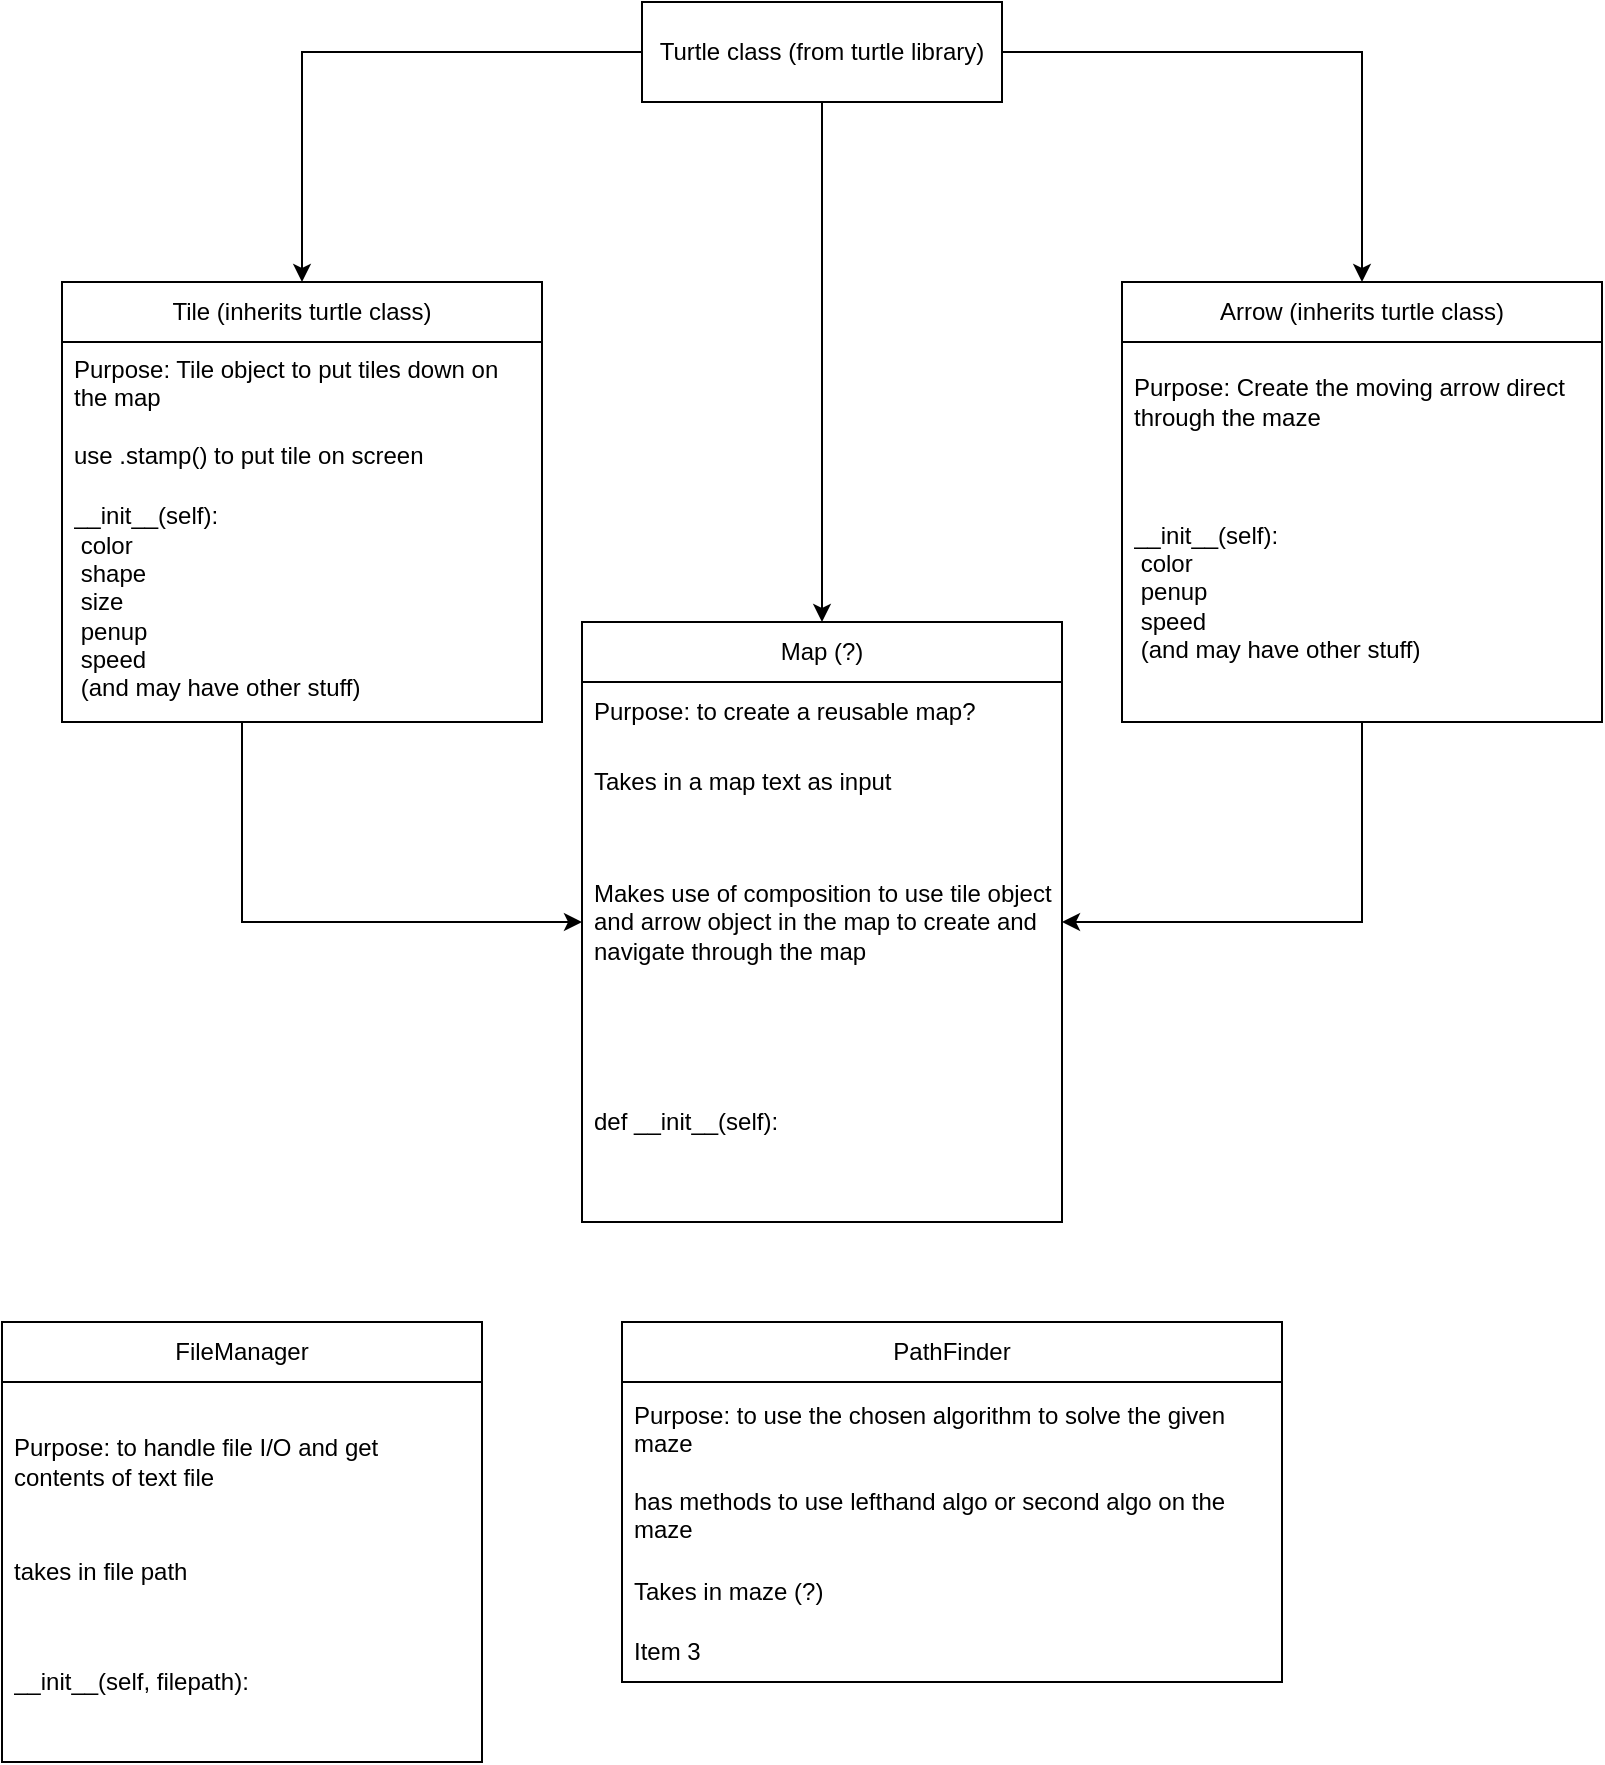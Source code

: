 <mxfile version="20.8.3" type="github">
  <diagram id="C5RBs43oDa-KdzZeNtuy" name="Page-1">
    <mxGraphModel dx="1733" dy="945" grid="1" gridSize="10" guides="1" tooltips="1" connect="1" arrows="1" fold="1" page="1" pageScale="1" pageWidth="1654" pageHeight="1169" math="0" shadow="0">
      <root>
        <mxCell id="WIyWlLk6GJQsqaUBKTNV-0" />
        <mxCell id="WIyWlLk6GJQsqaUBKTNV-1" parent="WIyWlLk6GJQsqaUBKTNV-0" />
        <mxCell id="dQ57IdhiGYJqUYmVvskk-31" style="edgeStyle=orthogonalEdgeStyle;rounded=0;orthogonalLoop=1;jettySize=auto;html=1;" edge="1" parent="WIyWlLk6GJQsqaUBKTNV-1" source="dQ57IdhiGYJqUYmVvskk-0" target="dQ57IdhiGYJqUYmVvskk-16">
          <mxGeometry relative="1" as="geometry">
            <Array as="points">
              <mxPoint x="170" y="480" />
            </Array>
          </mxGeometry>
        </mxCell>
        <mxCell id="dQ57IdhiGYJqUYmVvskk-0" value="Tile (inherits turtle class)" style="swimlane;fontStyle=0;childLayout=stackLayout;horizontal=1;startSize=30;horizontalStack=0;resizeParent=1;resizeParentMax=0;resizeLast=0;collapsible=1;marginBottom=0;whiteSpace=wrap;html=1;" vertex="1" parent="WIyWlLk6GJQsqaUBKTNV-1">
          <mxGeometry x="80" y="160" width="240" height="220" as="geometry" />
        </mxCell>
        <mxCell id="dQ57IdhiGYJqUYmVvskk-2" value="Purpose: Tile object to put tiles down on the map&lt;br&gt;&lt;br&gt;use .stamp() to put tile on screen" style="text;strokeColor=none;fillColor=none;align=left;verticalAlign=middle;spacingLeft=4;spacingRight=4;overflow=hidden;points=[[0,0.5],[1,0.5]];portConstraint=eastwest;rotatable=0;whiteSpace=wrap;html=1;" vertex="1" parent="dQ57IdhiGYJqUYmVvskk-0">
          <mxGeometry y="30" width="240" height="70" as="geometry" />
        </mxCell>
        <mxCell id="dQ57IdhiGYJqUYmVvskk-3" value="__init__(self):&lt;br&gt;&lt;span style=&quot;white-space: pre;&quot;&gt;	&lt;/span&gt;color&lt;br&gt;&lt;span style=&quot;white-space: pre;&quot;&gt;	&lt;/span&gt;shape&lt;br&gt;&lt;span style=&quot;white-space: pre;&quot;&gt;	&lt;/span&gt;size&lt;br&gt;&lt;span style=&quot;white-space: pre;&quot;&gt;	&lt;/span&gt;penup&lt;br&gt;&lt;span style=&quot;white-space: pre;&quot;&gt;	&lt;/span&gt;speed&lt;br&gt;&lt;span style=&quot;white-space: pre;&quot;&gt;	&lt;/span&gt;(and may have other stuff)" style="text;strokeColor=none;fillColor=none;align=left;verticalAlign=middle;spacingLeft=4;spacingRight=4;overflow=hidden;points=[[0,0.5],[1,0.5]];portConstraint=eastwest;rotatable=0;whiteSpace=wrap;html=1;" vertex="1" parent="dQ57IdhiGYJqUYmVvskk-0">
          <mxGeometry y="100" width="240" height="120" as="geometry" />
        </mxCell>
        <mxCell id="dQ57IdhiGYJqUYmVvskk-7" style="edgeStyle=orthogonalEdgeStyle;rounded=0;orthogonalLoop=1;jettySize=auto;html=1;" edge="1" parent="WIyWlLk6GJQsqaUBKTNV-1" source="dQ57IdhiGYJqUYmVvskk-5" target="dQ57IdhiGYJqUYmVvskk-0">
          <mxGeometry relative="1" as="geometry" />
        </mxCell>
        <mxCell id="dQ57IdhiGYJqUYmVvskk-12" style="edgeStyle=orthogonalEdgeStyle;rounded=0;orthogonalLoop=1;jettySize=auto;html=1;" edge="1" parent="WIyWlLk6GJQsqaUBKTNV-1" source="dQ57IdhiGYJqUYmVvskk-5" target="dQ57IdhiGYJqUYmVvskk-8">
          <mxGeometry relative="1" as="geometry" />
        </mxCell>
        <mxCell id="dQ57IdhiGYJqUYmVvskk-28" style="edgeStyle=orthogonalEdgeStyle;rounded=0;orthogonalLoop=1;jettySize=auto;html=1;entryX=0.5;entryY=0;entryDx=0;entryDy=0;" edge="1" parent="WIyWlLk6GJQsqaUBKTNV-1" source="dQ57IdhiGYJqUYmVvskk-5" target="dQ57IdhiGYJqUYmVvskk-13">
          <mxGeometry relative="1" as="geometry" />
        </mxCell>
        <mxCell id="dQ57IdhiGYJqUYmVvskk-5" value="Turtle class (from turtle library)" style="rounded=0;whiteSpace=wrap;html=1;" vertex="1" parent="WIyWlLk6GJQsqaUBKTNV-1">
          <mxGeometry x="370" y="20" width="180" height="50" as="geometry" />
        </mxCell>
        <mxCell id="dQ57IdhiGYJqUYmVvskk-30" style="edgeStyle=orthogonalEdgeStyle;rounded=0;orthogonalLoop=1;jettySize=auto;html=1;" edge="1" parent="WIyWlLk6GJQsqaUBKTNV-1" source="dQ57IdhiGYJqUYmVvskk-8" target="dQ57IdhiGYJqUYmVvskk-16">
          <mxGeometry relative="1" as="geometry" />
        </mxCell>
        <mxCell id="dQ57IdhiGYJqUYmVvskk-8" value="Arrow (inherits turtle class)" style="swimlane;fontStyle=0;childLayout=stackLayout;horizontal=1;startSize=30;horizontalStack=0;resizeParent=1;resizeParentMax=0;resizeLast=0;collapsible=1;marginBottom=0;whiteSpace=wrap;html=1;" vertex="1" parent="WIyWlLk6GJQsqaUBKTNV-1">
          <mxGeometry x="610" y="160" width="240" height="220" as="geometry" />
        </mxCell>
        <mxCell id="dQ57IdhiGYJqUYmVvskk-9" value="Purpose: Create the moving arrow direct through the maze" style="text;strokeColor=none;fillColor=none;align=left;verticalAlign=middle;spacingLeft=4;spacingRight=4;overflow=hidden;points=[[0,0.5],[1,0.5]];portConstraint=eastwest;rotatable=0;whiteSpace=wrap;html=1;" vertex="1" parent="dQ57IdhiGYJqUYmVvskk-8">
          <mxGeometry y="30" width="240" height="60" as="geometry" />
        </mxCell>
        <mxCell id="dQ57IdhiGYJqUYmVvskk-11" value="__init__(self):&lt;br&gt;&lt;span style=&quot;white-space: pre;&quot;&gt;	&lt;/span&gt;color&lt;br&gt;&lt;span style=&quot;white-space: pre;&quot;&gt;	&lt;/span&gt;penup&lt;br&gt;&lt;span style=&quot;white-space: pre;&quot;&gt;	&lt;/span&gt;speed&lt;br&gt;&lt;span style=&quot;white-space: pre;&quot;&gt;	&lt;/span&gt;(and may have other stuff)" style="text;strokeColor=none;fillColor=none;align=left;verticalAlign=middle;spacingLeft=4;spacingRight=4;overflow=hidden;points=[[0,0.5],[1,0.5]];portConstraint=eastwest;rotatable=0;whiteSpace=wrap;html=1;" vertex="1" parent="dQ57IdhiGYJqUYmVvskk-8">
          <mxGeometry y="90" width="240" height="130" as="geometry" />
        </mxCell>
        <mxCell id="dQ57IdhiGYJqUYmVvskk-13" value="Map (?)" style="swimlane;fontStyle=0;childLayout=stackLayout;horizontal=1;startSize=30;horizontalStack=0;resizeParent=1;resizeParentMax=0;resizeLast=0;collapsible=1;marginBottom=0;whiteSpace=wrap;html=1;" vertex="1" parent="WIyWlLk6GJQsqaUBKTNV-1">
          <mxGeometry x="340" y="330" width="240" height="300" as="geometry" />
        </mxCell>
        <mxCell id="dQ57IdhiGYJqUYmVvskk-14" value="Purpose: to create a reusable map?" style="text;strokeColor=none;fillColor=none;align=left;verticalAlign=middle;spacingLeft=4;spacingRight=4;overflow=hidden;points=[[0,0.5],[1,0.5]];portConstraint=eastwest;rotatable=0;whiteSpace=wrap;html=1;" vertex="1" parent="dQ57IdhiGYJqUYmVvskk-13">
          <mxGeometry y="30" width="240" height="30" as="geometry" />
        </mxCell>
        <mxCell id="dQ57IdhiGYJqUYmVvskk-15" value="Takes in a map text as input" style="text;strokeColor=none;fillColor=none;align=left;verticalAlign=middle;spacingLeft=4;spacingRight=4;overflow=hidden;points=[[0,0.5],[1,0.5]];portConstraint=eastwest;rotatable=0;whiteSpace=wrap;html=1;" vertex="1" parent="dQ57IdhiGYJqUYmVvskk-13">
          <mxGeometry y="60" width="240" height="40" as="geometry" />
        </mxCell>
        <mxCell id="dQ57IdhiGYJqUYmVvskk-16" value="Makes use of composition to use tile object and arrow object in the map to create and navigate through the map" style="text;strokeColor=none;fillColor=none;align=left;verticalAlign=middle;spacingLeft=4;spacingRight=4;overflow=hidden;points=[[0,0.5],[1,0.5]];portConstraint=eastwest;rotatable=0;whiteSpace=wrap;html=1;" vertex="1" parent="dQ57IdhiGYJqUYmVvskk-13">
          <mxGeometry y="100" width="240" height="100" as="geometry" />
        </mxCell>
        <mxCell id="dQ57IdhiGYJqUYmVvskk-21" value="def __init__(self):" style="text;strokeColor=none;fillColor=none;align=left;verticalAlign=middle;spacingLeft=4;spacingRight=4;overflow=hidden;points=[[0,0.5],[1,0.5]];portConstraint=eastwest;rotatable=0;whiteSpace=wrap;html=1;" vertex="1" parent="dQ57IdhiGYJqUYmVvskk-13">
          <mxGeometry y="200" width="240" height="100" as="geometry" />
        </mxCell>
        <mxCell id="dQ57IdhiGYJqUYmVvskk-17" value="FileManager" style="swimlane;fontStyle=0;childLayout=stackLayout;horizontal=1;startSize=30;horizontalStack=0;resizeParent=1;resizeParentMax=0;resizeLast=0;collapsible=1;marginBottom=0;whiteSpace=wrap;html=1;" vertex="1" parent="WIyWlLk6GJQsqaUBKTNV-1">
          <mxGeometry x="50" y="680" width="240" height="220" as="geometry" />
        </mxCell>
        <mxCell id="dQ57IdhiGYJqUYmVvskk-18" value="Purpose: to handle file I/O and get contents of text file" style="text;strokeColor=none;fillColor=none;align=left;verticalAlign=middle;spacingLeft=4;spacingRight=4;overflow=hidden;points=[[0,0.5],[1,0.5]];portConstraint=eastwest;rotatable=0;whiteSpace=wrap;html=1;" vertex="1" parent="dQ57IdhiGYJqUYmVvskk-17">
          <mxGeometry y="30" width="240" height="80" as="geometry" />
        </mxCell>
        <mxCell id="dQ57IdhiGYJqUYmVvskk-19" value="takes in file path" style="text;strokeColor=none;fillColor=none;align=left;verticalAlign=middle;spacingLeft=4;spacingRight=4;overflow=hidden;points=[[0,0.5],[1,0.5]];portConstraint=eastwest;rotatable=0;whiteSpace=wrap;html=1;" vertex="1" parent="dQ57IdhiGYJqUYmVvskk-17">
          <mxGeometry y="110" width="240" height="30" as="geometry" />
        </mxCell>
        <mxCell id="dQ57IdhiGYJqUYmVvskk-20" value="__init__(self, filepath):&lt;br&gt;" style="text;strokeColor=none;fillColor=none;align=left;verticalAlign=middle;spacingLeft=4;spacingRight=4;overflow=hidden;points=[[0,0.5],[1,0.5]];portConstraint=eastwest;rotatable=0;whiteSpace=wrap;html=1;" vertex="1" parent="dQ57IdhiGYJqUYmVvskk-17">
          <mxGeometry y="140" width="240" height="80" as="geometry" />
        </mxCell>
        <mxCell id="dQ57IdhiGYJqUYmVvskk-32" value="PathFinder" style="swimlane;fontStyle=0;childLayout=stackLayout;horizontal=1;startSize=30;horizontalStack=0;resizeParent=1;resizeParentMax=0;resizeLast=0;collapsible=1;marginBottom=0;whiteSpace=wrap;html=1;" vertex="1" parent="WIyWlLk6GJQsqaUBKTNV-1">
          <mxGeometry x="360" y="680" width="330" height="180" as="geometry" />
        </mxCell>
        <mxCell id="dQ57IdhiGYJqUYmVvskk-33" value="Purpose: to use the chosen algorithm to solve the given maze&lt;br&gt;&lt;br&gt;has methods to use lefthand algo or second algo on the maze" style="text;strokeColor=none;fillColor=none;align=left;verticalAlign=middle;spacingLeft=4;spacingRight=4;overflow=hidden;points=[[0,0.5],[1,0.5]];portConstraint=eastwest;rotatable=0;whiteSpace=wrap;html=1;" vertex="1" parent="dQ57IdhiGYJqUYmVvskk-32">
          <mxGeometry y="30" width="330" height="90" as="geometry" />
        </mxCell>
        <mxCell id="dQ57IdhiGYJqUYmVvskk-34" value="Takes in maze (?)" style="text;strokeColor=none;fillColor=none;align=left;verticalAlign=middle;spacingLeft=4;spacingRight=4;overflow=hidden;points=[[0,0.5],[1,0.5]];portConstraint=eastwest;rotatable=0;whiteSpace=wrap;html=1;" vertex="1" parent="dQ57IdhiGYJqUYmVvskk-32">
          <mxGeometry y="120" width="330" height="30" as="geometry" />
        </mxCell>
        <mxCell id="dQ57IdhiGYJqUYmVvskk-35" value="Item 3" style="text;strokeColor=none;fillColor=none;align=left;verticalAlign=middle;spacingLeft=4;spacingRight=4;overflow=hidden;points=[[0,0.5],[1,0.5]];portConstraint=eastwest;rotatable=0;whiteSpace=wrap;html=1;" vertex="1" parent="dQ57IdhiGYJqUYmVvskk-32">
          <mxGeometry y="150" width="330" height="30" as="geometry" />
        </mxCell>
      </root>
    </mxGraphModel>
  </diagram>
</mxfile>
